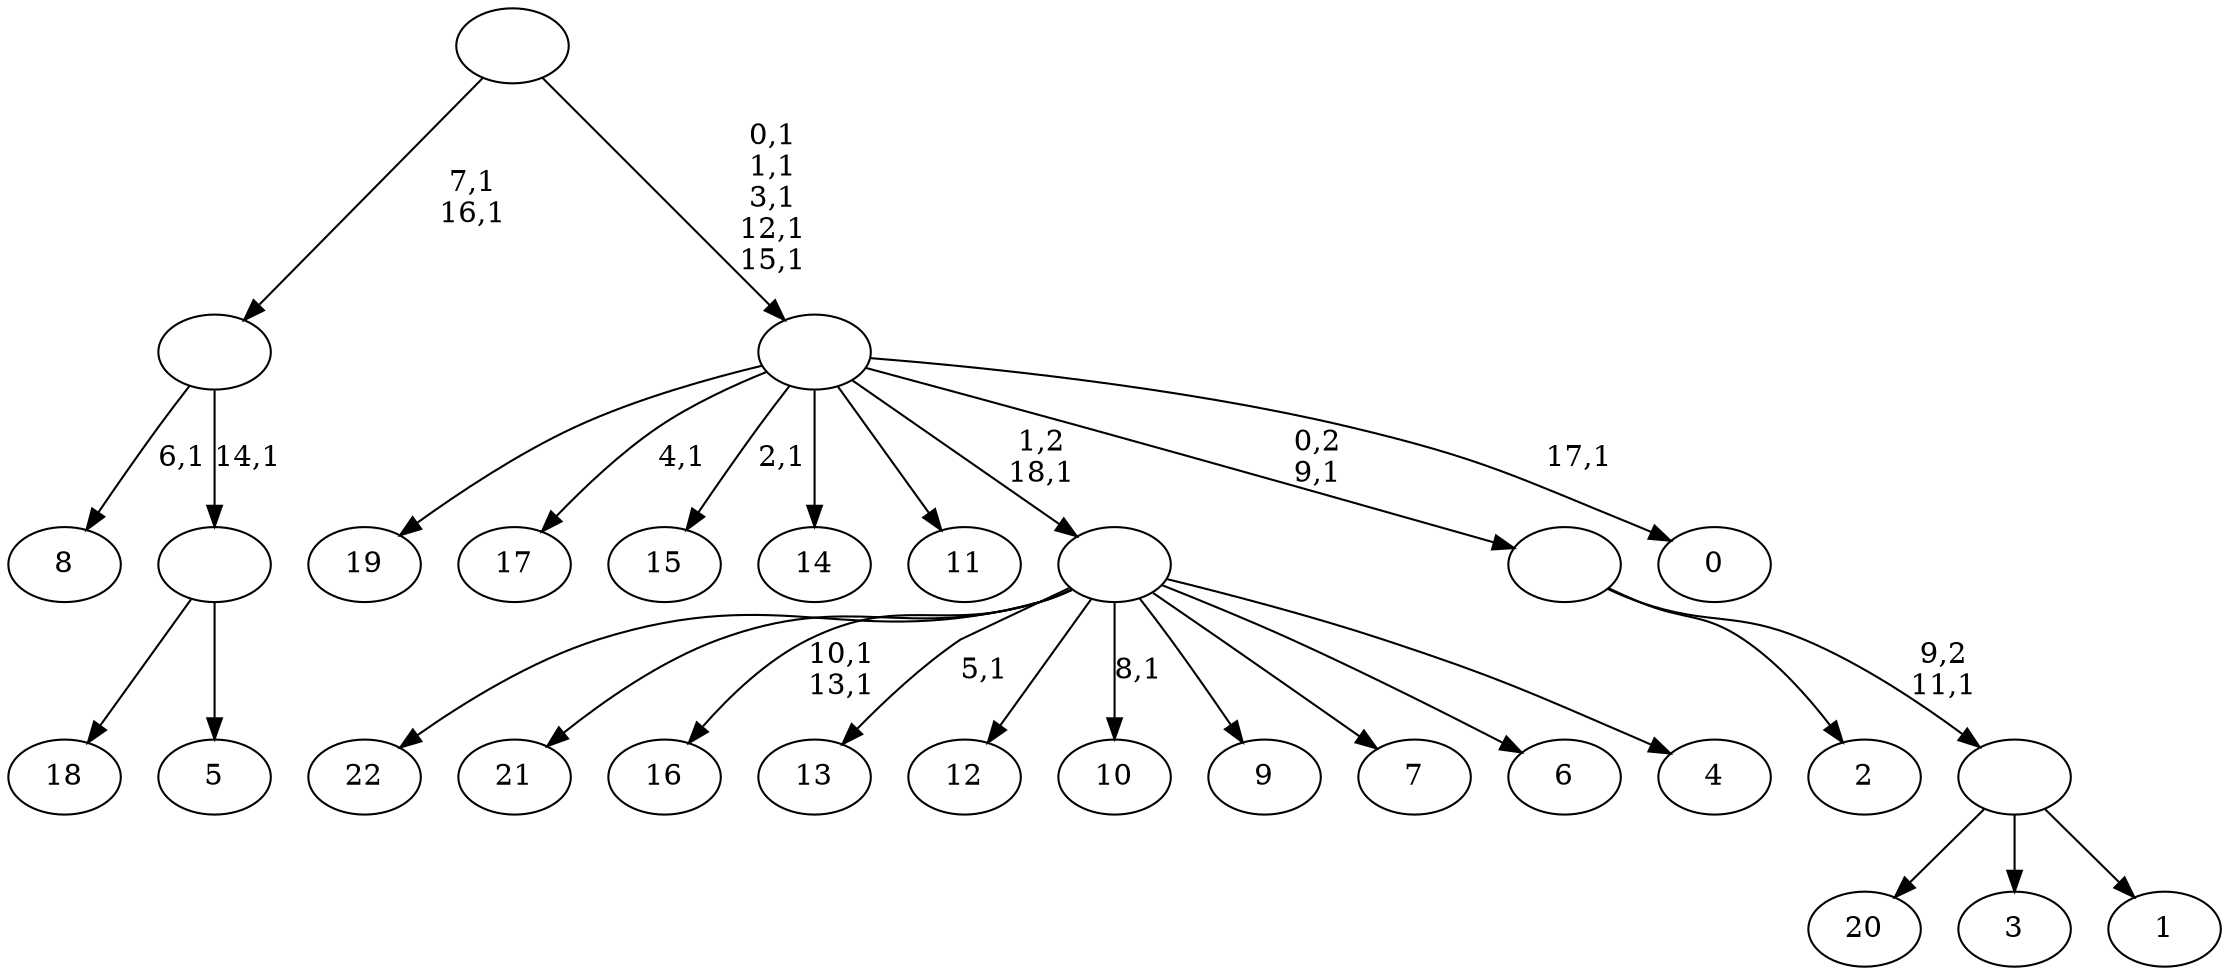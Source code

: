digraph T {
	42 [label="22"]
	41 [label="21"]
	40 [label="20"]
	39 [label="19"]
	38 [label="18"]
	37 [label="17"]
	35 [label="16"]
	32 [label="15"]
	30 [label="14"]
	29 [label="13"]
	27 [label="12"]
	26 [label="11"]
	25 [label="10"]
	23 [label="9"]
	22 [label="8"]
	20 [label="7"]
	19 [label="6"]
	18 [label="5"]
	17 [label=""]
	16 [label=""]
	14 [label="4"]
	13 [label=""]
	12 [label="3"]
	11 [label="2"]
	10 [label="1"]
	9 [label=""]
	8 [label=""]
	7 [label="0"]
	5 [label=""]
	0 [label=""]
	17 -> 38 [label=""]
	17 -> 18 [label=""]
	16 -> 22 [label="6,1"]
	16 -> 17 [label="14,1"]
	13 -> 25 [label="8,1"]
	13 -> 29 [label="5,1"]
	13 -> 35 [label="10,1\n13,1"]
	13 -> 42 [label=""]
	13 -> 41 [label=""]
	13 -> 27 [label=""]
	13 -> 23 [label=""]
	13 -> 20 [label=""]
	13 -> 19 [label=""]
	13 -> 14 [label=""]
	9 -> 40 [label=""]
	9 -> 12 [label=""]
	9 -> 10 [label=""]
	8 -> 11 [label=""]
	8 -> 9 [label="9,2\n11,1"]
	5 -> 7 [label="17,1"]
	5 -> 32 [label="2,1"]
	5 -> 37 [label="4,1"]
	5 -> 39 [label=""]
	5 -> 30 [label=""]
	5 -> 26 [label=""]
	5 -> 13 [label="1,2\n18,1"]
	5 -> 8 [label="0,2\n9,1"]
	0 -> 5 [label="0,1\n1,1\n3,1\n12,1\n15,1"]
	0 -> 16 [label="7,1\n16,1"]
}
